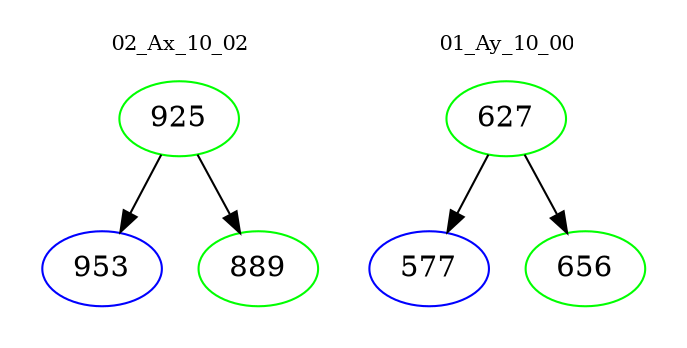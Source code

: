 digraph{
subgraph cluster_0 {
color = white
label = "02_Ax_10_02";
fontsize=10;
T0_925 [label="925", color="green"]
T0_925 -> T0_953 [color="black"]
T0_953 [label="953", color="blue"]
T0_925 -> T0_889 [color="black"]
T0_889 [label="889", color="green"]
}
subgraph cluster_1 {
color = white
label = "01_Ay_10_00";
fontsize=10;
T1_627 [label="627", color="green"]
T1_627 -> T1_577 [color="black"]
T1_577 [label="577", color="blue"]
T1_627 -> T1_656 [color="black"]
T1_656 [label="656", color="green"]
}
}

